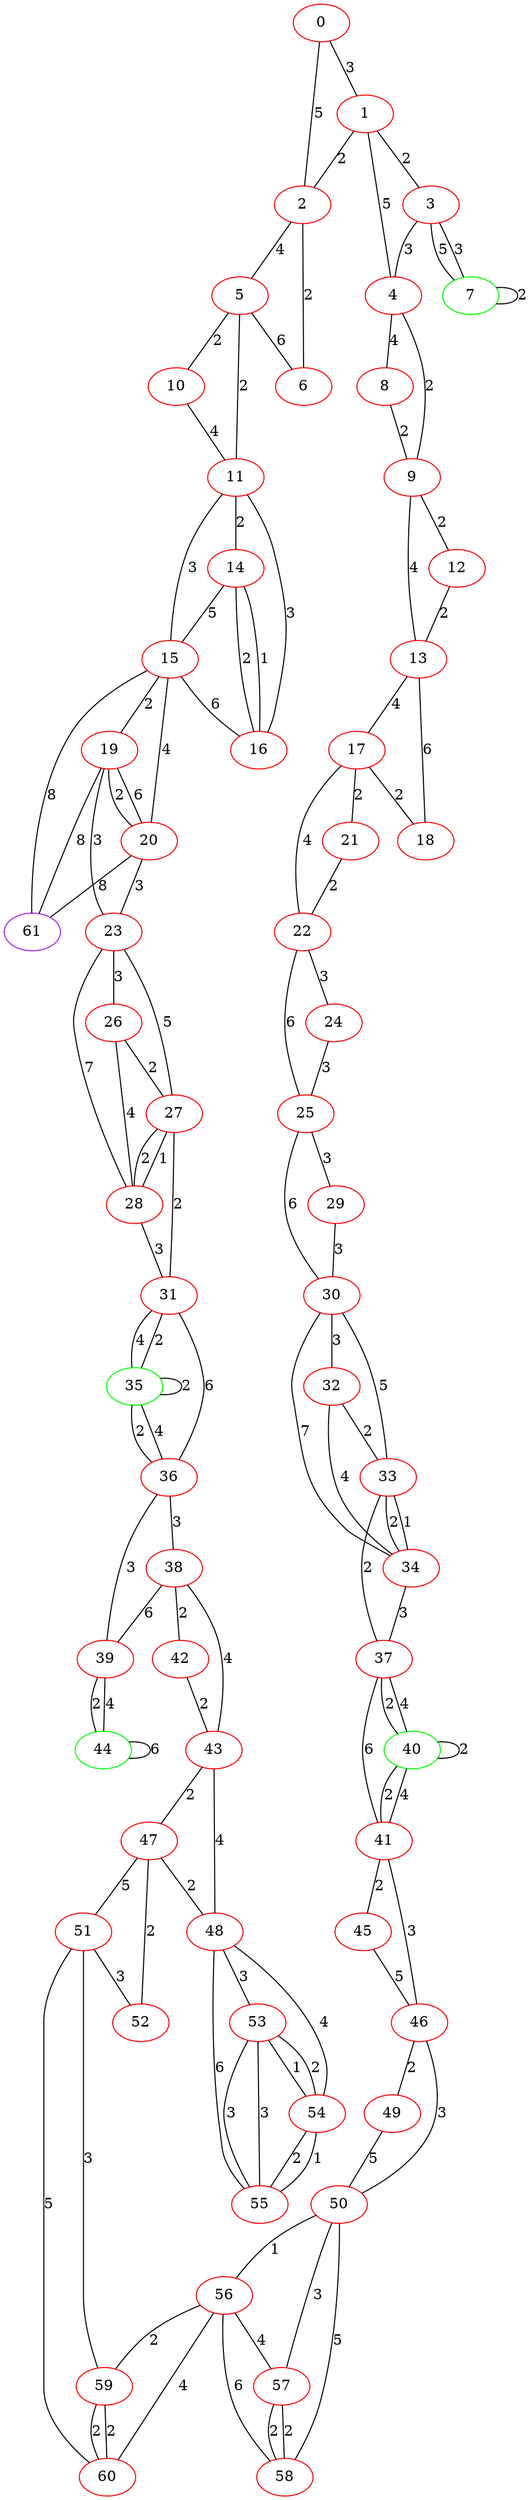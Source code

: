 graph "" {
0 [color=red, weight=1];
1 [color=red, weight=1];
2 [color=red, weight=1];
3 [color=red, weight=1];
4 [color=red, weight=1];
5 [color=red, weight=1];
6 [color=red, weight=1];
7 [color=green, weight=2];
8 [color=red, weight=1];
9 [color=red, weight=1];
10 [color=red, weight=1];
11 [color=red, weight=1];
12 [color=red, weight=1];
13 [color=red, weight=1];
14 [color=red, weight=1];
15 [color=red, weight=1];
16 [color=red, weight=1];
17 [color=red, weight=1];
18 [color=red, weight=1];
19 [color=red, weight=1];
20 [color=red, weight=1];
21 [color=red, weight=1];
22 [color=red, weight=1];
23 [color=red, weight=1];
24 [color=red, weight=1];
25 [color=red, weight=1];
26 [color=red, weight=1];
27 [color=red, weight=1];
28 [color=red, weight=1];
29 [color=red, weight=1];
30 [color=red, weight=1];
31 [color=red, weight=1];
32 [color=red, weight=1];
33 [color=red, weight=1];
34 [color=red, weight=1];
35 [color=green, weight=2];
36 [color=red, weight=1];
37 [color=red, weight=1];
38 [color=red, weight=1];
39 [color=red, weight=1];
40 [color=green, weight=2];
41 [color=red, weight=1];
42 [color=red, weight=1];
43 [color=red, weight=1];
44 [color=green, weight=2];
45 [color=red, weight=1];
46 [color=red, weight=1];
47 [color=red, weight=1];
48 [color=red, weight=1];
49 [color=red, weight=1];
50 [color=red, weight=1];
51 [color=red, weight=1];
52 [color=red, weight=1];
53 [color=red, weight=1];
54 [color=red, weight=1];
55 [color=red, weight=1];
56 [color=red, weight=1];
57 [color=red, weight=1];
58 [color=red, weight=1];
59 [color=red, weight=1];
60 [color=red, weight=1];
61 [color=purple, weight=4];
0 -- 1  [key=0, label=3];
0 -- 2  [key=0, label=5];
1 -- 2  [key=0, label=2];
1 -- 3  [key=0, label=2];
1 -- 4  [key=0, label=5];
2 -- 5  [key=0, label=4];
2 -- 6  [key=0, label=2];
3 -- 4  [key=0, label=3];
3 -- 7  [key=0, label=5];
3 -- 7  [key=1, label=3];
4 -- 8  [key=0, label=4];
4 -- 9  [key=0, label=2];
5 -- 10  [key=0, label=2];
5 -- 11  [key=0, label=2];
5 -- 6  [key=0, label=6];
7 -- 7  [key=0, label=2];
8 -- 9  [key=0, label=2];
9 -- 12  [key=0, label=2];
9 -- 13  [key=0, label=4];
10 -- 11  [key=0, label=4];
11 -- 16  [key=0, label=3];
11 -- 14  [key=0, label=2];
11 -- 15  [key=0, label=3];
12 -- 13  [key=0, label=2];
13 -- 18  [key=0, label=6];
13 -- 17  [key=0, label=4];
14 -- 16  [key=0, label=1];
14 -- 16  [key=1, label=2];
14 -- 15  [key=0, label=5];
15 -- 16  [key=0, label=6];
15 -- 19  [key=0, label=2];
15 -- 20  [key=0, label=4];
15 -- 61  [key=0, label=8];
17 -- 18  [key=0, label=2];
17 -- 22  [key=0, label=4];
17 -- 21  [key=0, label=2];
19 -- 20  [key=0, label=6];
19 -- 20  [key=1, label=2];
19 -- 61  [key=0, label=8];
19 -- 23  [key=0, label=3];
20 -- 61  [key=0, label=8];
20 -- 23  [key=0, label=3];
21 -- 22  [key=0, label=2];
22 -- 24  [key=0, label=3];
22 -- 25  [key=0, label=6];
23 -- 27  [key=0, label=5];
23 -- 28  [key=0, label=7];
23 -- 26  [key=0, label=3];
24 -- 25  [key=0, label=3];
25 -- 29  [key=0, label=3];
25 -- 30  [key=0, label=6];
26 -- 27  [key=0, label=2];
26 -- 28  [key=0, label=4];
27 -- 31  [key=0, label=2];
27 -- 28  [key=0, label=2];
27 -- 28  [key=1, label=1];
28 -- 31  [key=0, label=3];
29 -- 30  [key=0, label=3];
30 -- 32  [key=0, label=3];
30 -- 33  [key=0, label=5];
30 -- 34  [key=0, label=7];
31 -- 35  [key=0, label=2];
31 -- 35  [key=1, label=4];
31 -- 36  [key=0, label=6];
32 -- 33  [key=0, label=2];
32 -- 34  [key=0, label=4];
33 -- 34  [key=0, label=2];
33 -- 34  [key=1, label=1];
33 -- 37  [key=0, label=2];
34 -- 37  [key=0, label=3];
35 -- 35  [key=0, label=2];
35 -- 36  [key=0, label=4];
35 -- 36  [key=1, label=2];
36 -- 38  [key=0, label=3];
36 -- 39  [key=0, label=3];
37 -- 40  [key=0, label=2];
37 -- 40  [key=1, label=4];
37 -- 41  [key=0, label=6];
38 -- 42  [key=0, label=2];
38 -- 43  [key=0, label=4];
38 -- 39  [key=0, label=6];
39 -- 44  [key=0, label=2];
39 -- 44  [key=1, label=4];
40 -- 40  [key=0, label=2];
40 -- 41  [key=0, label=4];
40 -- 41  [key=1, label=2];
41 -- 45  [key=0, label=2];
41 -- 46  [key=0, label=3];
42 -- 43  [key=0, label=2];
43 -- 48  [key=0, label=4];
43 -- 47  [key=0, label=2];
44 -- 44  [key=0, label=6];
45 -- 46  [key=0, label=5];
46 -- 49  [key=0, label=2];
46 -- 50  [key=0, label=3];
47 -- 48  [key=0, label=2];
47 -- 51  [key=0, label=5];
47 -- 52  [key=0, label=2];
48 -- 55  [key=0, label=6];
48 -- 53  [key=0, label=3];
48 -- 54  [key=0, label=4];
49 -- 50  [key=0, label=5];
50 -- 56  [key=0, label=1];
50 -- 57  [key=0, label=3];
50 -- 58  [key=0, label=5];
51 -- 60  [key=0, label=5];
51 -- 59  [key=0, label=3];
51 -- 52  [key=0, label=3];
53 -- 54  [key=0, label=2];
53 -- 54  [key=1, label=1];
53 -- 55  [key=0, label=3];
53 -- 55  [key=1, label=3];
54 -- 55  [key=0, label=1];
54 -- 55  [key=1, label=2];
56 -- 57  [key=0, label=4];
56 -- 59  [key=0, label=2];
56 -- 60  [key=0, label=4];
56 -- 58  [key=0, label=6];
57 -- 58  [key=0, label=2];
57 -- 58  [key=1, label=2];
59 -- 60  [key=0, label=2];
59 -- 60  [key=1, label=2];
}
